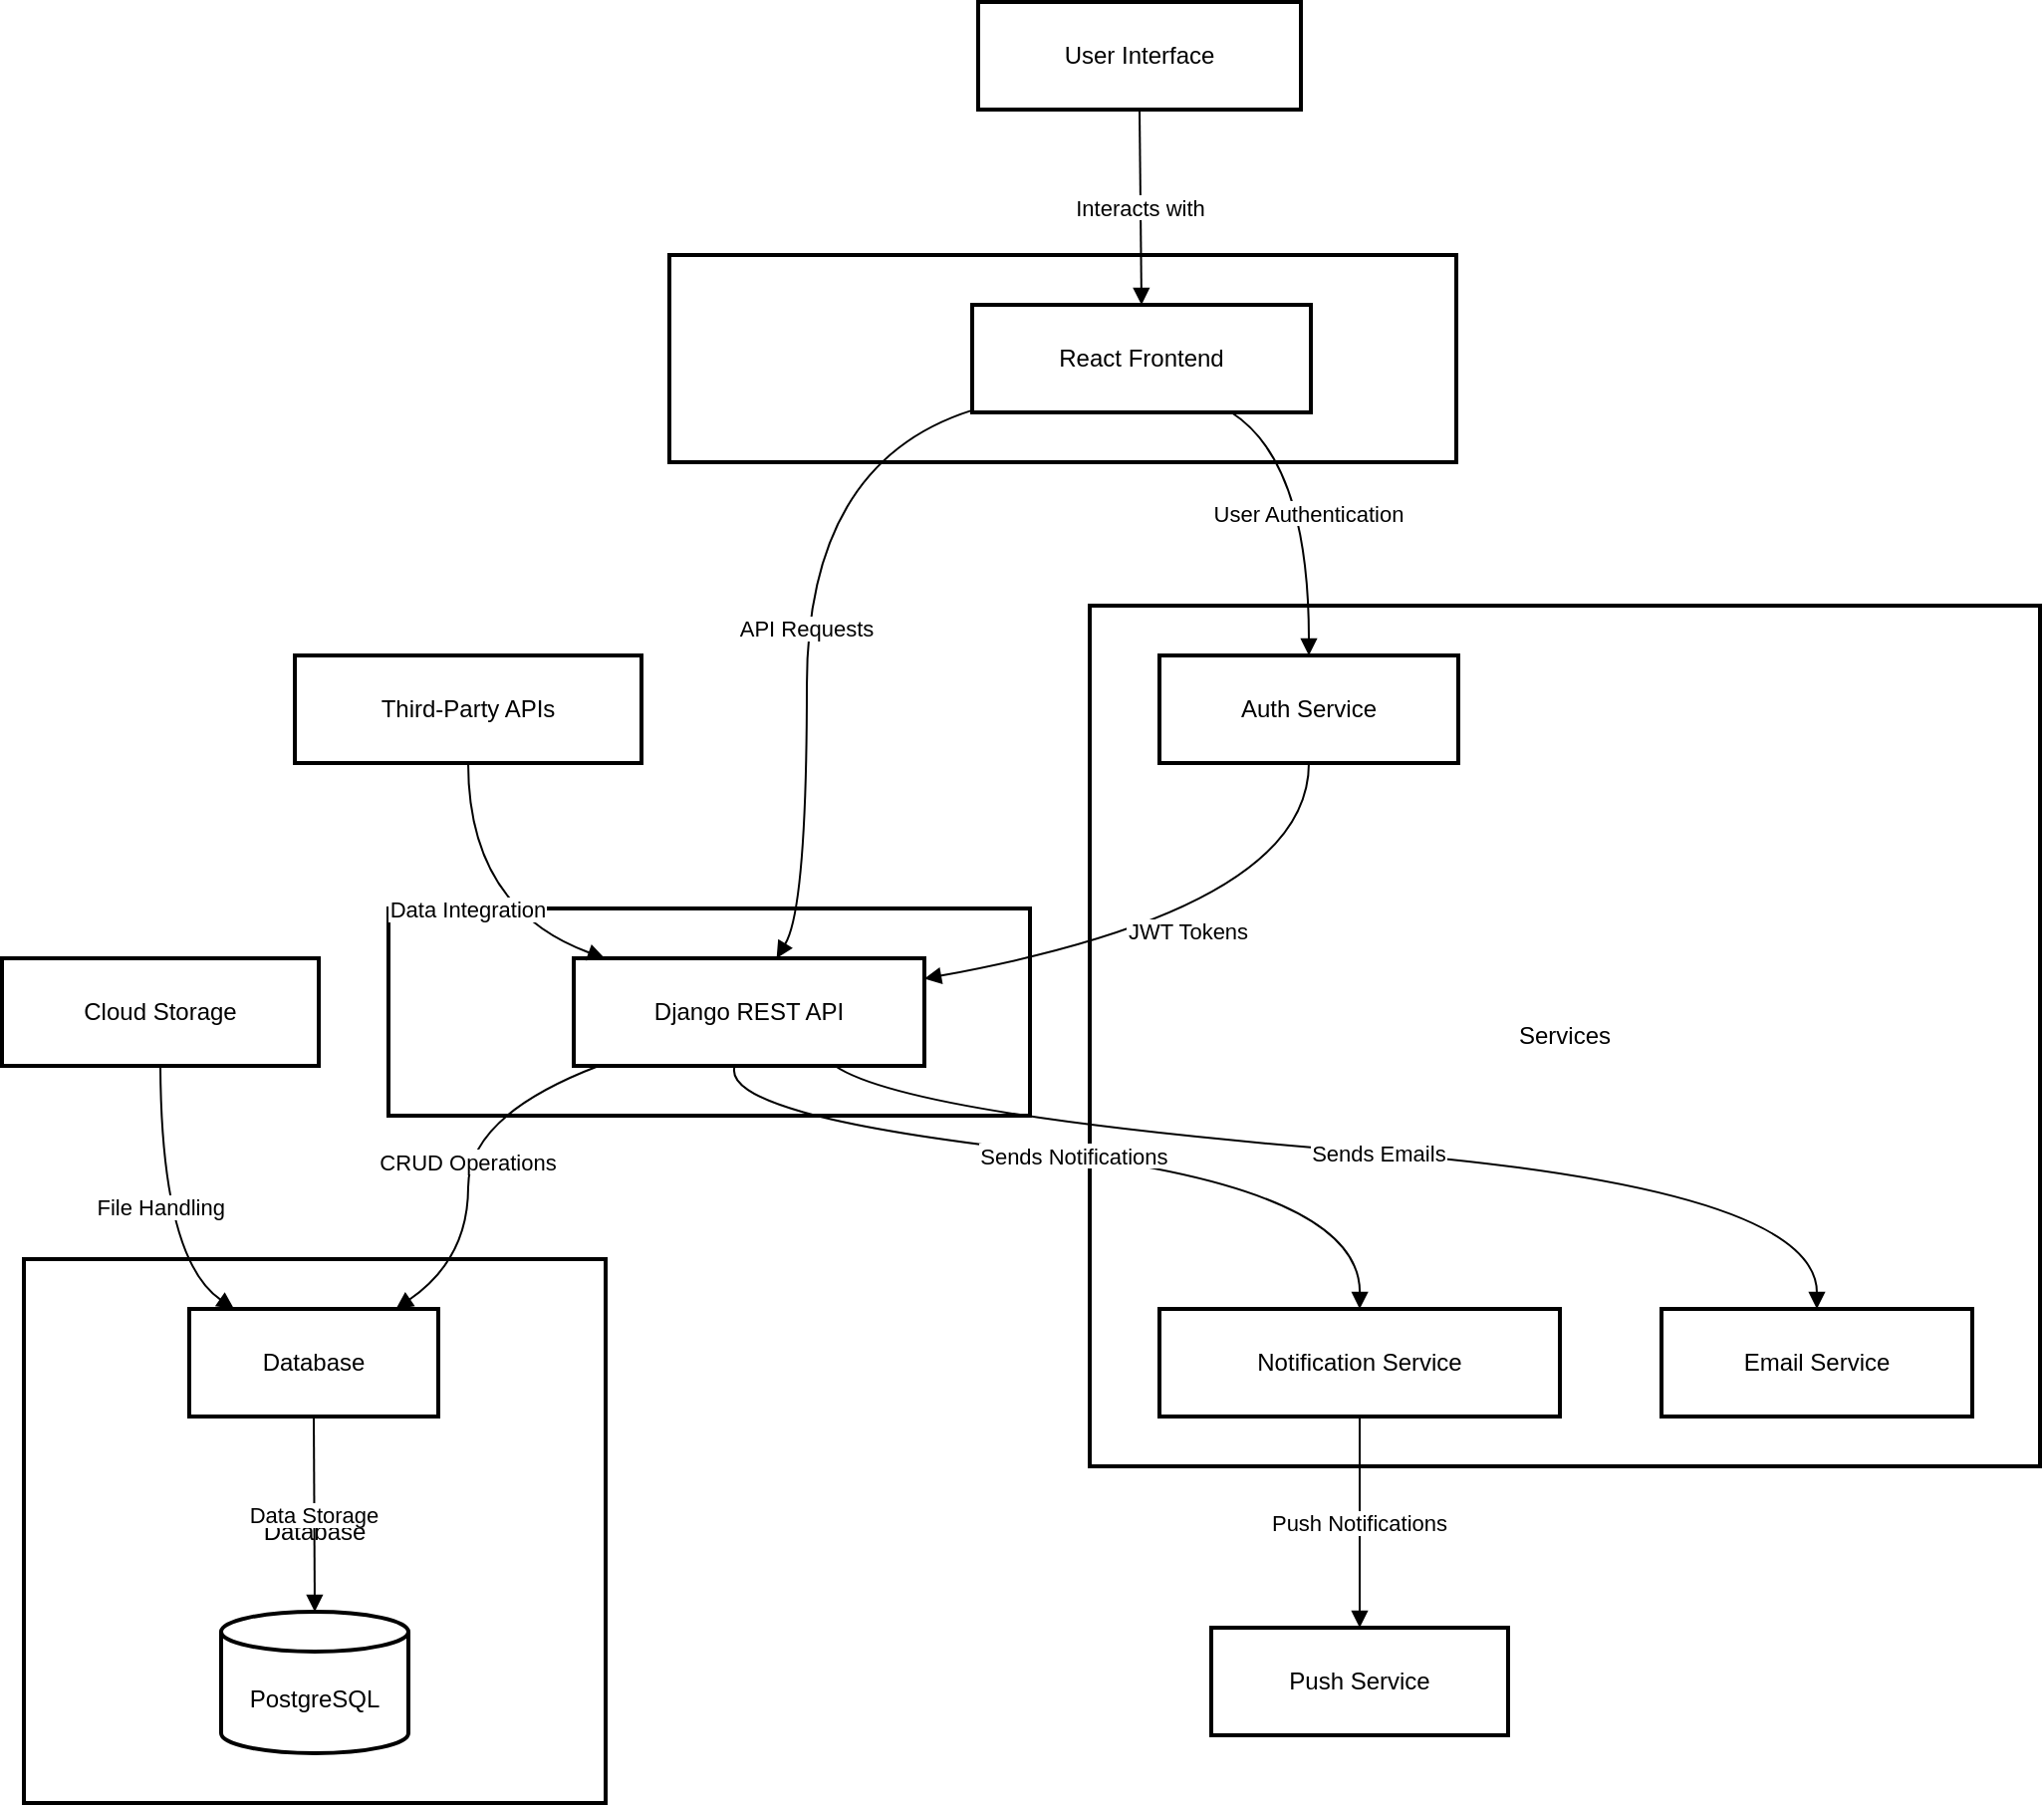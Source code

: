 <mxfile version="26.2.12">
  <diagram name="Strona-1" id="fGwzy9PLXMhSgV61CA2c">
    <mxGraphModel>
      <root>
        <mxCell id="0" />
        <mxCell id="1" parent="0" />
        <mxCell id="2" value="Frontend" style="whiteSpace=wrap;strokeWidth=2;" vertex="1" parent="1">
          <mxGeometry x="343" y="135" width="395" height="104" as="geometry" />
        </mxCell>
        <mxCell id="3" value="Backend" style="whiteSpace=wrap;strokeWidth=2;" vertex="1" parent="1">
          <mxGeometry x="202" y="463" width="322" height="104" as="geometry" />
        </mxCell>
        <mxCell id="4" value="Database" style="whiteSpace=wrap;strokeWidth=2;" vertex="1" parent="1">
          <mxGeometry x="19" y="639" width="292" height="273" as="geometry" />
        </mxCell>
        <mxCell id="5" value="Services" style="whiteSpace=wrap;strokeWidth=2;" vertex="1" parent="1">
          <mxGeometry x="554" y="311" width="477" height="432" as="geometry" />
        </mxCell>
        <mxCell id="6" value="User Interface" style="whiteSpace=wrap;strokeWidth=2;" vertex="1" parent="1">
          <mxGeometry x="498" y="8" width="162" height="54" as="geometry" />
        </mxCell>
        <mxCell id="7" value="React Frontend" style="whiteSpace=wrap;strokeWidth=2;" vertex="1" parent="1">
          <mxGeometry x="495" y="160" width="170" height="54" as="geometry" />
        </mxCell>
        <mxCell id="8" value="Django REST API" style="whiteSpace=wrap;strokeWidth=2;" vertex="1" parent="1">
          <mxGeometry x="295" y="488" width="176" height="54" as="geometry" />
        </mxCell>
        <mxCell id="9" value="Database" style="whiteSpace=wrap;strokeWidth=2;" vertex="1" parent="1">
          <mxGeometry x="102" y="664" width="125" height="54" as="geometry" />
        </mxCell>
        <mxCell id="10" value="PostgreSQL" style="shape=cylinder3;boundedLbl=1;backgroundOutline=1;size=10;strokeWidth=2;whiteSpace=wrap;" vertex="1" parent="1">
          <mxGeometry x="118" y="816" width="94" height="71" as="geometry" />
        </mxCell>
        <mxCell id="11" value="Auth Service" style="whiteSpace=wrap;strokeWidth=2;" vertex="1" parent="1">
          <mxGeometry x="589" y="336" width="150" height="54" as="geometry" />
        </mxCell>
        <mxCell id="12" value="Notification Service" style="whiteSpace=wrap;strokeWidth=2;" vertex="1" parent="1">
          <mxGeometry x="589" y="664" width="201" height="54" as="geometry" />
        </mxCell>
        <mxCell id="13" value="Push Service" style="whiteSpace=wrap;strokeWidth=2;" vertex="1" parent="1">
          <mxGeometry x="615" y="824" width="149" height="54" as="geometry" />
        </mxCell>
        <mxCell id="14" value="Third-Party APIs" style="whiteSpace=wrap;strokeWidth=2;" vertex="1" parent="1">
          <mxGeometry x="155" y="336" width="174" height="54" as="geometry" />
        </mxCell>
        <mxCell id="15" value="Cloud Storage" style="whiteSpace=wrap;strokeWidth=2;" vertex="1" parent="1">
          <mxGeometry x="8" y="488" width="159" height="54" as="geometry" />
        </mxCell>
        <mxCell id="16" value="Email Service" style="whiteSpace=wrap;strokeWidth=2;" vertex="1" parent="1">
          <mxGeometry x="841" y="664" width="156" height="54" as="geometry" />
        </mxCell>
        <mxCell id="17" value="Interacts with" style="curved=1;startArrow=none;endArrow=block;exitX=0.5;exitY=1;entryX=0.5;entryY=-0.01;" edge="1" parent="1" source="6" target="7">
          <mxGeometry relative="1" as="geometry">
            <Array as="points" />
          </mxGeometry>
        </mxCell>
        <mxCell id="18" value="API Requests" style="curved=1;startArrow=none;endArrow=block;exitX=0;exitY=0.98;entryX=0.58;entryY=-0.01;" edge="1" parent="1" source="7" target="8">
          <mxGeometry relative="1" as="geometry">
            <Array as="points">
              <mxPoint x="412" y="239" />
              <mxPoint x="412" y="463" />
            </Array>
          </mxGeometry>
        </mxCell>
        <mxCell id="19" value="CRUD Operations" style="curved=1;startArrow=none;endArrow=block;exitX=0.08;exitY=0.99;entryX=0.83;entryY=0;" edge="1" parent="1" source="8" target="9">
          <mxGeometry relative="1" as="geometry">
            <Array as="points">
              <mxPoint x="242" y="567" />
              <mxPoint x="242" y="639" />
            </Array>
          </mxGeometry>
        </mxCell>
        <mxCell id="20" value="Data Storage" style="curved=1;startArrow=none;endArrow=block;exitX=0.5;exitY=1;entryX=0.5;entryY=-0.01;" edge="1" parent="1" source="9" target="10">
          <mxGeometry relative="1" as="geometry">
            <Array as="points" />
          </mxGeometry>
        </mxCell>
        <mxCell id="21" value="User Authentication" style="curved=1;startArrow=none;endArrow=block;exitX=0.76;exitY=0.99;entryX=0.5;entryY=0;" edge="1" parent="1" source="7" target="11">
          <mxGeometry relative="1" as="geometry">
            <Array as="points">
              <mxPoint x="664" y="239" />
            </Array>
          </mxGeometry>
        </mxCell>
        <mxCell id="22" value="JWT Tokens" style="curved=1;startArrow=none;endArrow=block;exitX=0.5;exitY=1;entryX=1;entryY=0.19;" edge="1" parent="1" source="11" target="8">
          <mxGeometry relative="1" as="geometry">
            <Array as="points">
              <mxPoint x="664" y="463" />
            </Array>
          </mxGeometry>
        </mxCell>
        <mxCell id="23" value="Sends Notifications" style="curved=1;startArrow=none;endArrow=block;exitX=0.46;exitY=0.99;entryX=0.5;entryY=0;" edge="1" parent="1" source="8" target="12">
          <mxGeometry relative="1" as="geometry">
            <Array as="points">
              <mxPoint x="368" y="567" />
              <mxPoint x="690" y="603" />
            </Array>
          </mxGeometry>
        </mxCell>
        <mxCell id="24" value="Push Notifications" style="curved=1;startArrow=none;endArrow=block;exitX=0.5;exitY=1;entryX=0.5;entryY=0;" edge="1" parent="1" source="12" target="13">
          <mxGeometry relative="1" as="geometry">
            <Array as="points" />
          </mxGeometry>
        </mxCell>
        <mxCell id="25" value="Data Integration" style="curved=1;startArrow=none;endArrow=block;exitX=0.5;exitY=1;entryX=0.08;entryY=-0.01;" edge="1" parent="1" source="14" target="8">
          <mxGeometry relative="1" as="geometry">
            <Array as="points">
              <mxPoint x="242" y="463" />
            </Array>
          </mxGeometry>
        </mxCell>
        <mxCell id="26" value="File Handling" style="curved=1;startArrow=none;endArrow=block;exitX=0.5;exitY=0.99;entryX=0.18;entryY=0;" edge="1" parent="1" source="15" target="9">
          <mxGeometry relative="1" as="geometry">
            <Array as="points">
              <mxPoint x="88" y="639" />
            </Array>
          </mxGeometry>
        </mxCell>
        <mxCell id="27" value="Sends Emails" style="curved=1;startArrow=none;endArrow=block;exitX=0.74;exitY=0.99;entryX=0.5;entryY=0;" edge="1" parent="1" source="8" target="16">
          <mxGeometry relative="1" as="geometry">
            <Array as="points">
              <mxPoint x="463" y="567" />
              <mxPoint x="919" y="603" />
            </Array>
          </mxGeometry>
        </mxCell>
      </root>
    </mxGraphModel>
  </diagram>
</mxfile>
